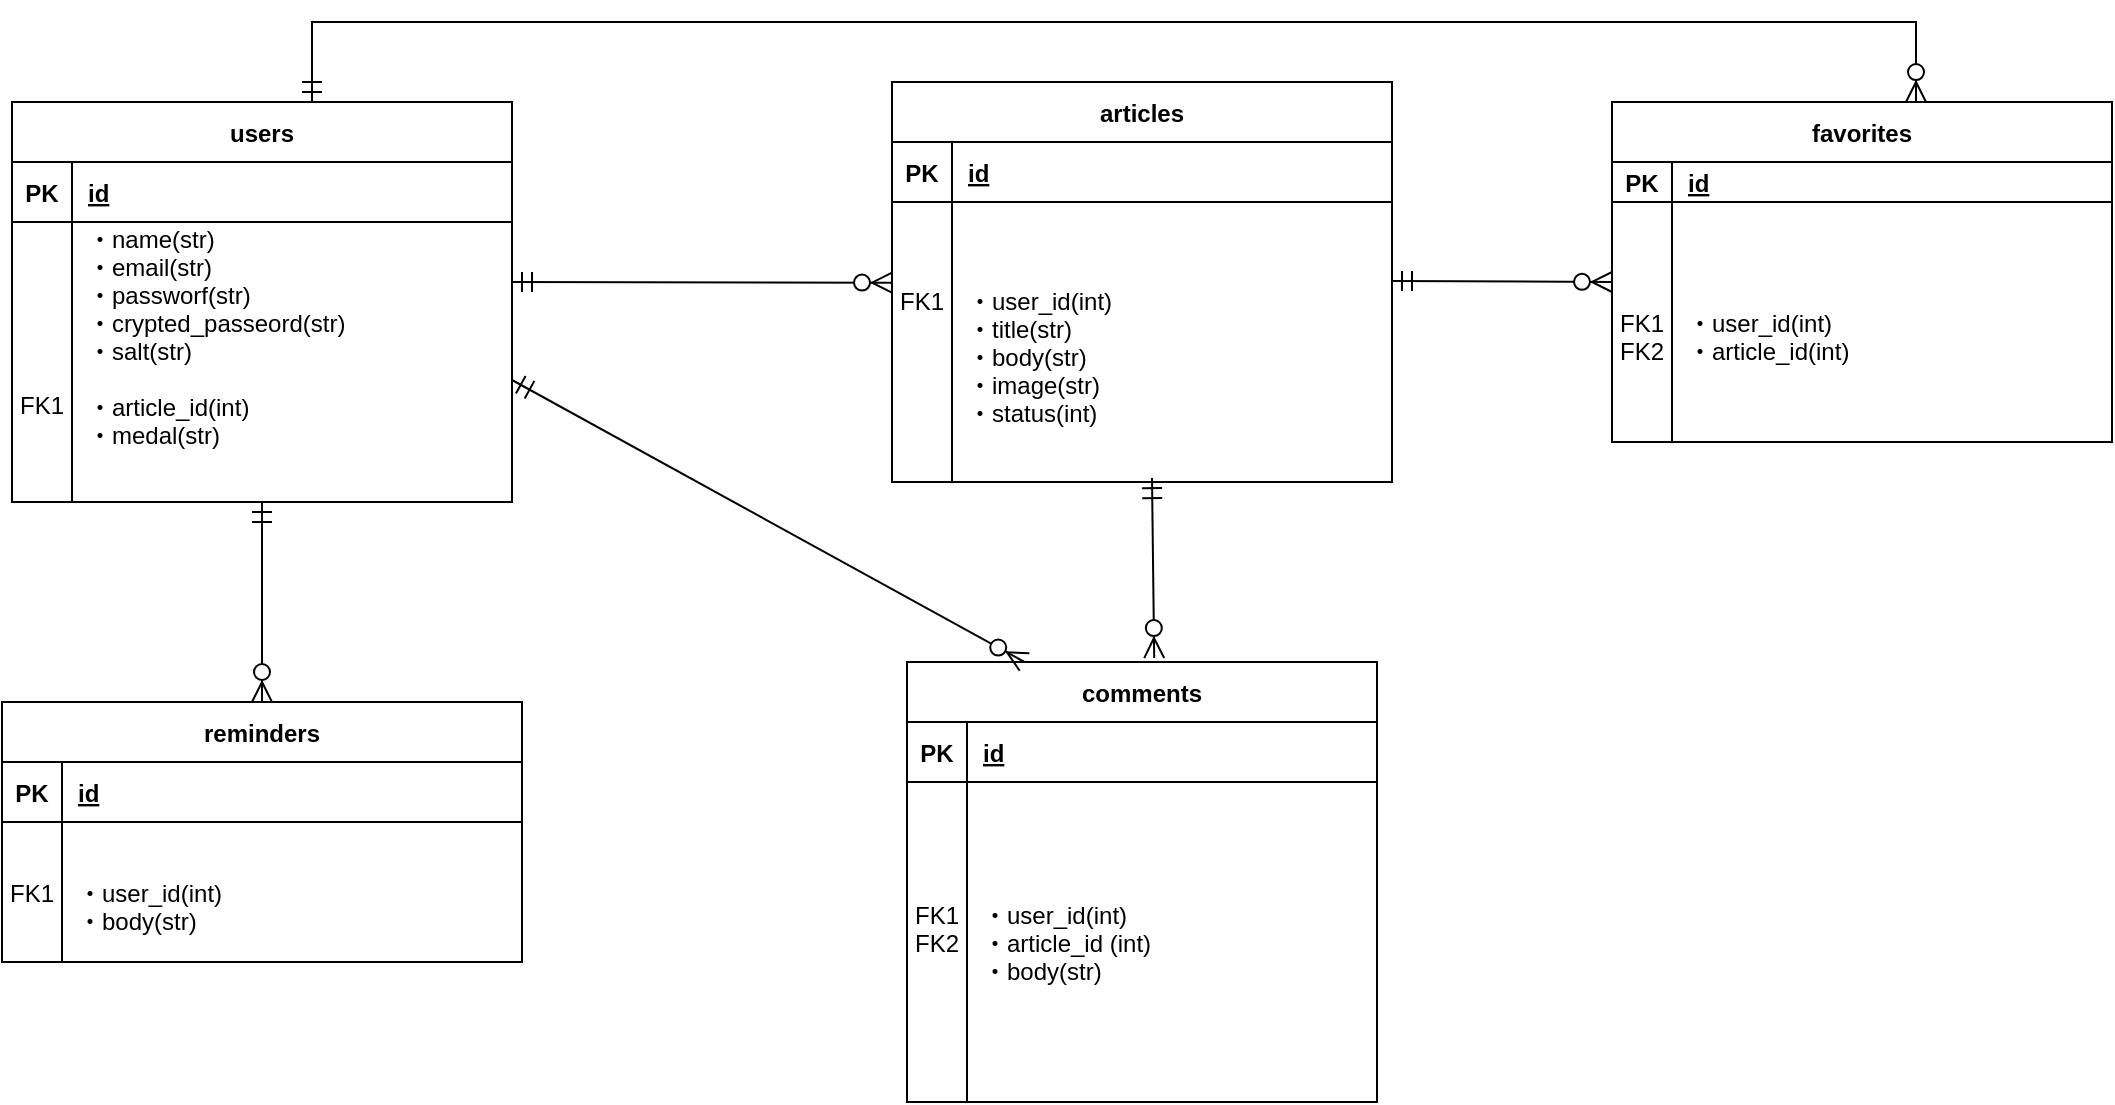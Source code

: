 <mxfile version="24.5.2" type="github">
  <diagram id="R2lEEEUBdFMjLlhIrx00" name="Page-1">
    <mxGraphModel dx="2218" dy="868" grid="1" gridSize="10" guides="1" tooltips="1" connect="1" arrows="1" fold="1" page="1" pageScale="1" pageWidth="850" pageHeight="1100" math="0" shadow="0" extFonts="Permanent Marker^https://fonts.googleapis.com/css?family=Permanent+Marker">
      <root>
        <mxCell id="0" />
        <mxCell id="1" parent="0" />
        <mxCell id="C-vyLk0tnHw3VtMMgP7b-2" value="articles" style="shape=table;startSize=30;container=1;collapsible=1;childLayout=tableLayout;fixedRows=1;rowLines=0;fontStyle=1;align=center;resizeLast=1;" parent="1" vertex="1">
          <mxGeometry x="-50" y="60" width="250" height="200" as="geometry" />
        </mxCell>
        <mxCell id="C-vyLk0tnHw3VtMMgP7b-3" value="" style="shape=partialRectangle;collapsible=0;dropTarget=0;pointerEvents=0;fillColor=none;points=[[0,0.5],[1,0.5]];portConstraint=eastwest;top=0;left=0;right=0;bottom=1;" parent="C-vyLk0tnHw3VtMMgP7b-2" vertex="1">
          <mxGeometry y="30" width="250" height="30" as="geometry" />
        </mxCell>
        <mxCell id="C-vyLk0tnHw3VtMMgP7b-4" value="PK" style="shape=partialRectangle;overflow=hidden;connectable=0;fillColor=none;top=0;left=0;bottom=0;right=0;fontStyle=1;" parent="C-vyLk0tnHw3VtMMgP7b-3" vertex="1">
          <mxGeometry width="30" height="30" as="geometry">
            <mxRectangle width="30" height="30" as="alternateBounds" />
          </mxGeometry>
        </mxCell>
        <mxCell id="C-vyLk0tnHw3VtMMgP7b-5" value="id" style="shape=partialRectangle;overflow=hidden;connectable=0;fillColor=none;top=0;left=0;bottom=0;right=0;align=left;spacingLeft=6;fontStyle=5;" parent="C-vyLk0tnHw3VtMMgP7b-3" vertex="1">
          <mxGeometry x="30" width="220" height="30" as="geometry">
            <mxRectangle width="220" height="30" as="alternateBounds" />
          </mxGeometry>
        </mxCell>
        <mxCell id="C-vyLk0tnHw3VtMMgP7b-9" value="" style="shape=partialRectangle;collapsible=0;dropTarget=0;pointerEvents=0;fillColor=none;points=[[0,0.5],[1,0.5]];portConstraint=eastwest;top=0;left=0;right=0;bottom=0;" parent="C-vyLk0tnHw3VtMMgP7b-2" vertex="1">
          <mxGeometry y="60" width="250" height="140" as="geometry" />
        </mxCell>
        <mxCell id="C-vyLk0tnHw3VtMMgP7b-10" value="&#xa;FK1&#xa;&#xa;&#xa;&#xa;" style="shape=partialRectangle;overflow=hidden;connectable=0;fillColor=none;top=0;left=0;bottom=0;right=0;" parent="C-vyLk0tnHw3VtMMgP7b-9" vertex="1">
          <mxGeometry width="30" height="140" as="geometry">
            <mxRectangle width="30" height="140" as="alternateBounds" />
          </mxGeometry>
        </mxCell>
        <mxCell id="C-vyLk0tnHw3VtMMgP7b-11" value="&#xa;・user_id(int)&#xa;・title(str)&#xa;・body(str)&#xa;・image(str)&#xa;・status(int)" style="shape=partialRectangle;overflow=hidden;connectable=0;fillColor=none;top=0;left=0;bottom=0;right=0;align=left;spacingLeft=6;" parent="C-vyLk0tnHw3VtMMgP7b-9" vertex="1">
          <mxGeometry x="30" width="220" height="140" as="geometry">
            <mxRectangle width="220" height="140" as="alternateBounds" />
          </mxGeometry>
        </mxCell>
        <mxCell id="C-vyLk0tnHw3VtMMgP7b-23" value="users" style="shape=table;startSize=30;container=1;collapsible=1;childLayout=tableLayout;fixedRows=1;rowLines=0;fontStyle=1;align=center;resizeLast=1;" parent="1" vertex="1">
          <mxGeometry x="-490" y="70" width="250" height="200" as="geometry" />
        </mxCell>
        <mxCell id="C-vyLk0tnHw3VtMMgP7b-24" value="" style="shape=partialRectangle;collapsible=0;dropTarget=0;pointerEvents=0;fillColor=none;points=[[0,0.5],[1,0.5]];portConstraint=eastwest;top=0;left=0;right=0;bottom=1;" parent="C-vyLk0tnHw3VtMMgP7b-23" vertex="1">
          <mxGeometry y="30" width="250" height="30" as="geometry" />
        </mxCell>
        <mxCell id="C-vyLk0tnHw3VtMMgP7b-25" value="PK" style="shape=partialRectangle;overflow=hidden;connectable=0;fillColor=none;top=0;left=0;bottom=0;right=0;fontStyle=1;" parent="C-vyLk0tnHw3VtMMgP7b-24" vertex="1">
          <mxGeometry width="30" height="30" as="geometry">
            <mxRectangle width="30" height="30" as="alternateBounds" />
          </mxGeometry>
        </mxCell>
        <mxCell id="C-vyLk0tnHw3VtMMgP7b-26" value="id" style="shape=partialRectangle;overflow=hidden;connectable=0;fillColor=none;top=0;left=0;bottom=0;right=0;align=left;spacingLeft=6;fontStyle=5;" parent="C-vyLk0tnHw3VtMMgP7b-24" vertex="1">
          <mxGeometry x="30" width="220" height="30" as="geometry">
            <mxRectangle width="220" height="30" as="alternateBounds" />
          </mxGeometry>
        </mxCell>
        <mxCell id="C-vyLk0tnHw3VtMMgP7b-27" value="" style="shape=partialRectangle;collapsible=0;dropTarget=0;pointerEvents=0;fillColor=none;points=[[0,0.5],[1,0.5]];portConstraint=eastwest;top=0;left=0;right=0;bottom=0;" parent="C-vyLk0tnHw3VtMMgP7b-23" vertex="1">
          <mxGeometry y="60" width="250" height="140" as="geometry" />
        </mxCell>
        <mxCell id="C-vyLk0tnHw3VtMMgP7b-28" value="&#xa;&#xa;&#xa;FK1" style="shape=partialRectangle;overflow=hidden;connectable=0;fillColor=none;top=0;left=0;bottom=0;right=0;" parent="C-vyLk0tnHw3VtMMgP7b-27" vertex="1">
          <mxGeometry width="30" height="140" as="geometry">
            <mxRectangle width="30" height="140" as="alternateBounds" />
          </mxGeometry>
        </mxCell>
        <mxCell id="C-vyLk0tnHw3VtMMgP7b-29" value="・name(str)&#xa;・email(str)&#xa;・passworf(str)&#xa;・crypted_passeord(str)&#xa;・salt(str)&#xa;&#xa;・article_id(int)&#xa;・medal(str)&#xa;&#xa;" style="shape=partialRectangle;overflow=hidden;connectable=0;fillColor=none;top=0;left=0;bottom=0;right=0;align=left;spacingLeft=6;" parent="C-vyLk0tnHw3VtMMgP7b-27" vertex="1">
          <mxGeometry x="30" width="220" height="140" as="geometry">
            <mxRectangle width="220" height="140" as="alternateBounds" />
          </mxGeometry>
        </mxCell>
        <mxCell id="6oONwQJjdNp3KkgS4NnL-1" value="favorites" style="shape=table;startSize=30;container=1;collapsible=1;childLayout=tableLayout;fixedRows=1;rowLines=0;fontStyle=1;align=center;resizeLast=1;" parent="1" vertex="1">
          <mxGeometry x="310" y="70" width="250" height="170" as="geometry" />
        </mxCell>
        <mxCell id="6oONwQJjdNp3KkgS4NnL-2" value="" style="shape=partialRectangle;collapsible=0;dropTarget=0;pointerEvents=0;fillColor=none;points=[[0,0.5],[1,0.5]];portConstraint=eastwest;top=0;left=0;right=0;bottom=1;" parent="6oONwQJjdNp3KkgS4NnL-1" vertex="1">
          <mxGeometry y="30" width="250" height="20" as="geometry" />
        </mxCell>
        <mxCell id="6oONwQJjdNp3KkgS4NnL-3" value="PK" style="shape=partialRectangle;overflow=hidden;connectable=0;fillColor=none;top=0;left=0;bottom=0;right=0;fontStyle=1;" parent="6oONwQJjdNp3KkgS4NnL-2" vertex="1">
          <mxGeometry width="30" height="20" as="geometry">
            <mxRectangle width="30" height="20" as="alternateBounds" />
          </mxGeometry>
        </mxCell>
        <mxCell id="6oONwQJjdNp3KkgS4NnL-4" value="id" style="shape=partialRectangle;overflow=hidden;connectable=0;fillColor=none;top=0;left=0;bottom=0;right=0;align=left;spacingLeft=6;fontStyle=5;" parent="6oONwQJjdNp3KkgS4NnL-2" vertex="1">
          <mxGeometry x="30" width="220" height="20" as="geometry">
            <mxRectangle width="220" height="20" as="alternateBounds" />
          </mxGeometry>
        </mxCell>
        <mxCell id="6oONwQJjdNp3KkgS4NnL-8" value="" style="shape=partialRectangle;collapsible=0;dropTarget=0;pointerEvents=0;fillColor=none;points=[[0,0.5],[1,0.5]];portConstraint=eastwest;top=0;left=0;right=0;bottom=0;" parent="6oONwQJjdNp3KkgS4NnL-1" vertex="1">
          <mxGeometry y="50" width="250" height="120" as="geometry" />
        </mxCell>
        <mxCell id="6oONwQJjdNp3KkgS4NnL-9" value="&#xa;FK1&#xa;FK2" style="shape=partialRectangle;overflow=hidden;connectable=0;fillColor=none;top=0;left=0;bottom=0;right=0;" parent="6oONwQJjdNp3KkgS4NnL-8" vertex="1">
          <mxGeometry width="30" height="120" as="geometry">
            <mxRectangle width="30" height="120" as="alternateBounds" />
          </mxGeometry>
        </mxCell>
        <mxCell id="6oONwQJjdNp3KkgS4NnL-10" value="&#xa;・user_id(int)&#xa;・article_id(int)" style="shape=partialRectangle;overflow=hidden;connectable=0;fillColor=none;top=0;left=0;bottom=0;right=0;align=left;spacingLeft=6;" parent="6oONwQJjdNp3KkgS4NnL-8" vertex="1">
          <mxGeometry x="30" width="220" height="120" as="geometry">
            <mxRectangle width="220" height="120" as="alternateBounds" />
          </mxGeometry>
        </mxCell>
        <mxCell id="6oONwQJjdNp3KkgS4NnL-11" value="reminders" style="shape=table;startSize=30;container=1;collapsible=1;childLayout=tableLayout;fixedRows=1;rowLines=0;fontStyle=1;align=center;resizeLast=1;" parent="1" vertex="1">
          <mxGeometry x="-495" y="370" width="260" height="130" as="geometry" />
        </mxCell>
        <mxCell id="6oONwQJjdNp3KkgS4NnL-12" value="" style="shape=partialRectangle;collapsible=0;dropTarget=0;pointerEvents=0;fillColor=none;points=[[0,0.5],[1,0.5]];portConstraint=eastwest;top=0;left=0;right=0;bottom=1;" parent="6oONwQJjdNp3KkgS4NnL-11" vertex="1">
          <mxGeometry y="30" width="260" height="30" as="geometry" />
        </mxCell>
        <mxCell id="6oONwQJjdNp3KkgS4NnL-13" value="PK" style="shape=partialRectangle;overflow=hidden;connectable=0;fillColor=none;top=0;left=0;bottom=0;right=0;fontStyle=1;" parent="6oONwQJjdNp3KkgS4NnL-12" vertex="1">
          <mxGeometry width="30" height="30" as="geometry">
            <mxRectangle width="30" height="30" as="alternateBounds" />
          </mxGeometry>
        </mxCell>
        <mxCell id="6oONwQJjdNp3KkgS4NnL-14" value="id" style="shape=partialRectangle;overflow=hidden;connectable=0;fillColor=none;top=0;left=0;bottom=0;right=0;align=left;spacingLeft=6;fontStyle=5;" parent="6oONwQJjdNp3KkgS4NnL-12" vertex="1">
          <mxGeometry x="30" width="230" height="30" as="geometry">
            <mxRectangle width="230" height="30" as="alternateBounds" />
          </mxGeometry>
        </mxCell>
        <mxCell id="6oONwQJjdNp3KkgS4NnL-18" value="" style="shape=partialRectangle;collapsible=0;dropTarget=0;pointerEvents=0;fillColor=none;points=[[0,0.5],[1,0.5]];portConstraint=eastwest;top=0;left=0;right=0;bottom=0;" parent="6oONwQJjdNp3KkgS4NnL-11" vertex="1">
          <mxGeometry y="60" width="260" height="70" as="geometry" />
        </mxCell>
        <mxCell id="6oONwQJjdNp3KkgS4NnL-19" value="&#xa;FK1&#xa;" style="shape=partialRectangle;overflow=hidden;connectable=0;fillColor=none;top=0;left=0;bottom=0;right=0;" parent="6oONwQJjdNp3KkgS4NnL-18" vertex="1">
          <mxGeometry width="30" height="70" as="geometry">
            <mxRectangle width="30" height="70" as="alternateBounds" />
          </mxGeometry>
        </mxCell>
        <mxCell id="6oONwQJjdNp3KkgS4NnL-20" value="&#xa;・user_id(int)&#xa;・body(str)" style="shape=partialRectangle;overflow=hidden;connectable=0;fillColor=none;top=0;left=0;bottom=0;right=0;align=left;spacingLeft=6;" parent="6oONwQJjdNp3KkgS4NnL-18" vertex="1">
          <mxGeometry x="30" width="230" height="70" as="geometry">
            <mxRectangle width="230" height="70" as="alternateBounds" />
          </mxGeometry>
        </mxCell>
        <mxCell id="C-vyLk0tnHw3VtMMgP7b-13" value="comments" style="shape=table;startSize=30;container=1;collapsible=1;childLayout=tableLayout;fixedRows=1;rowLines=0;fontStyle=1;align=center;resizeLast=1;" parent="1" vertex="1">
          <mxGeometry x="-42.5" y="350" width="235" height="220" as="geometry" />
        </mxCell>
        <mxCell id="C-vyLk0tnHw3VtMMgP7b-14" value="" style="shape=partialRectangle;collapsible=0;dropTarget=0;pointerEvents=0;fillColor=none;points=[[0,0.5],[1,0.5]];portConstraint=eastwest;top=0;left=0;right=0;bottom=1;" parent="C-vyLk0tnHw3VtMMgP7b-13" vertex="1">
          <mxGeometry y="30" width="235" height="30" as="geometry" />
        </mxCell>
        <mxCell id="C-vyLk0tnHw3VtMMgP7b-15" value="PK" style="shape=partialRectangle;overflow=hidden;connectable=0;fillColor=none;top=0;left=0;bottom=0;right=0;fontStyle=1;" parent="C-vyLk0tnHw3VtMMgP7b-14" vertex="1">
          <mxGeometry width="30" height="30" as="geometry">
            <mxRectangle width="30" height="30" as="alternateBounds" />
          </mxGeometry>
        </mxCell>
        <mxCell id="C-vyLk0tnHw3VtMMgP7b-16" value="id" style="shape=partialRectangle;overflow=hidden;connectable=0;fillColor=none;top=0;left=0;bottom=0;right=0;align=left;spacingLeft=6;fontStyle=5;" parent="C-vyLk0tnHw3VtMMgP7b-14" vertex="1">
          <mxGeometry x="30" width="205" height="30" as="geometry">
            <mxRectangle width="205" height="30" as="alternateBounds" />
          </mxGeometry>
        </mxCell>
        <mxCell id="C-vyLk0tnHw3VtMMgP7b-17" value="" style="shape=partialRectangle;collapsible=0;dropTarget=0;pointerEvents=0;fillColor=none;points=[[0,0.5],[1,0.5]];portConstraint=eastwest;top=0;left=0;right=0;bottom=0;" parent="C-vyLk0tnHw3VtMMgP7b-13" vertex="1">
          <mxGeometry y="60" width="235" height="160" as="geometry" />
        </mxCell>
        <mxCell id="C-vyLk0tnHw3VtMMgP7b-18" value="&#xa;FK1&#xa;FK2&#xa;&#xa;" style="shape=partialRectangle;overflow=hidden;connectable=0;fillColor=none;top=0;left=0;bottom=0;right=0;" parent="C-vyLk0tnHw3VtMMgP7b-17" vertex="1">
          <mxGeometry width="30" height="160" as="geometry">
            <mxRectangle width="30" height="160" as="alternateBounds" />
          </mxGeometry>
        </mxCell>
        <mxCell id="C-vyLk0tnHw3VtMMgP7b-19" value="・user_id(int)&#xa;・article_id (int)&#xa;・body(str)" style="shape=partialRectangle;overflow=hidden;connectable=0;fillColor=none;top=0;left=0;bottom=0;right=0;align=left;spacingLeft=6;" parent="C-vyLk0tnHw3VtMMgP7b-17" vertex="1">
          <mxGeometry x="30" width="205" height="160" as="geometry">
            <mxRectangle width="205" height="160" as="alternateBounds" />
          </mxGeometry>
        </mxCell>
        <mxCell id="N_FNWYc20NGeAQtelCQN-2" value="" style="fontSize=12;html=1;endArrow=ERzeroToMany;startArrow=ERmandOne;rounded=0;startSize=8;endSize=8;elbow=vertical;startFill=0;entryX=-0.008;entryY=0.591;entryDx=0;entryDy=0;entryPerimeter=0;" parent="1" edge="1">
          <mxGeometry width="100" height="100" relative="1" as="geometry">
            <mxPoint x="-240" y="160" as="sourcePoint" />
            <mxPoint x="-50.0" y="160.33" as="targetPoint" />
          </mxGeometry>
        </mxCell>
        <mxCell id="N_FNWYc20NGeAQtelCQN-18" value="" style="fontSize=12;html=1;endArrow=ERzeroToMany;startArrow=ERmandOne;rounded=0;startSize=8;endSize=8;elbow=vertical;startFill=0;entryX=0.5;entryY=0;entryDx=0;entryDy=0;" parent="1" target="6oONwQJjdNp3KkgS4NnL-11" edge="1">
          <mxGeometry width="100" height="100" relative="1" as="geometry">
            <mxPoint x="-365" y="270" as="sourcePoint" />
            <mxPoint x="-364.44" y="364.02" as="targetPoint" />
          </mxGeometry>
        </mxCell>
        <mxCell id="2p86f5SaGFFPBSrXvD2K-1" value="" style="fontSize=12;html=1;endArrow=ERzeroToMany;startArrow=ERmandOne;rounded=0;startSize=8;endSize=8;elbow=vertical;startFill=0;entryX=0.543;entryY=-0.009;entryDx=0;entryDy=0;exitX=0.536;exitY=0.986;exitDx=0;exitDy=0;entryPerimeter=0;exitPerimeter=0;" parent="1" edge="1">
          <mxGeometry width="100" height="100" relative="1" as="geometry">
            <mxPoint x="80" y="258.04" as="sourcePoint" />
            <mxPoint x="81.105" y="348.02" as="targetPoint" />
          </mxGeometry>
        </mxCell>
        <mxCell id="2p86f5SaGFFPBSrXvD2K-2" value="" style="fontSize=12;html=1;endArrow=ERzeroToMany;startArrow=ERmandOne;rounded=0;startSize=8;endSize=8;elbow=vertical;startFill=0;entryX=0.25;entryY=0;entryDx=0;entryDy=0;exitX=0.536;exitY=0.986;exitDx=0;exitDy=0;exitPerimeter=0;" parent="1" target="C-vyLk0tnHw3VtMMgP7b-13" edge="1">
          <mxGeometry width="100" height="100" relative="1" as="geometry">
            <mxPoint x="-240" y="209.0" as="sourcePoint" />
            <mxPoint x="-238.895" y="298.98" as="targetPoint" />
          </mxGeometry>
        </mxCell>
        <mxCell id="2p86f5SaGFFPBSrXvD2K-3" value="" style="fontSize=12;html=1;endArrow=ERzeroToMany;startArrow=ERmandOne;rounded=0;startSize=8;endSize=8;elbow=vertical;startFill=0;" parent="1" edge="1">
          <mxGeometry width="100" height="100" relative="1" as="geometry">
            <mxPoint x="200" y="159.5" as="sourcePoint" />
            <mxPoint x="310" y="160" as="targetPoint" />
          </mxGeometry>
        </mxCell>
        <mxCell id="2p86f5SaGFFPBSrXvD2K-4" value="" style="fontSize=12;html=1;endArrow=ERzeroToMany;startArrow=ERmandOne;rounded=0;startSize=8;endSize=8;startFill=0;edgeStyle=elbowEdgeStyle;entryX=0.472;entryY=0.006;entryDx=0;entryDy=0;entryPerimeter=0;elbow=vertical;" parent="1" edge="1">
          <mxGeometry width="100" height="100" relative="1" as="geometry">
            <mxPoint x="-340" y="70" as="sourcePoint" />
            <mxPoint x="462" y="70.02" as="targetPoint" />
            <Array as="points">
              <mxPoint x="60" y="30" />
            </Array>
          </mxGeometry>
        </mxCell>
      </root>
    </mxGraphModel>
  </diagram>
</mxfile>
